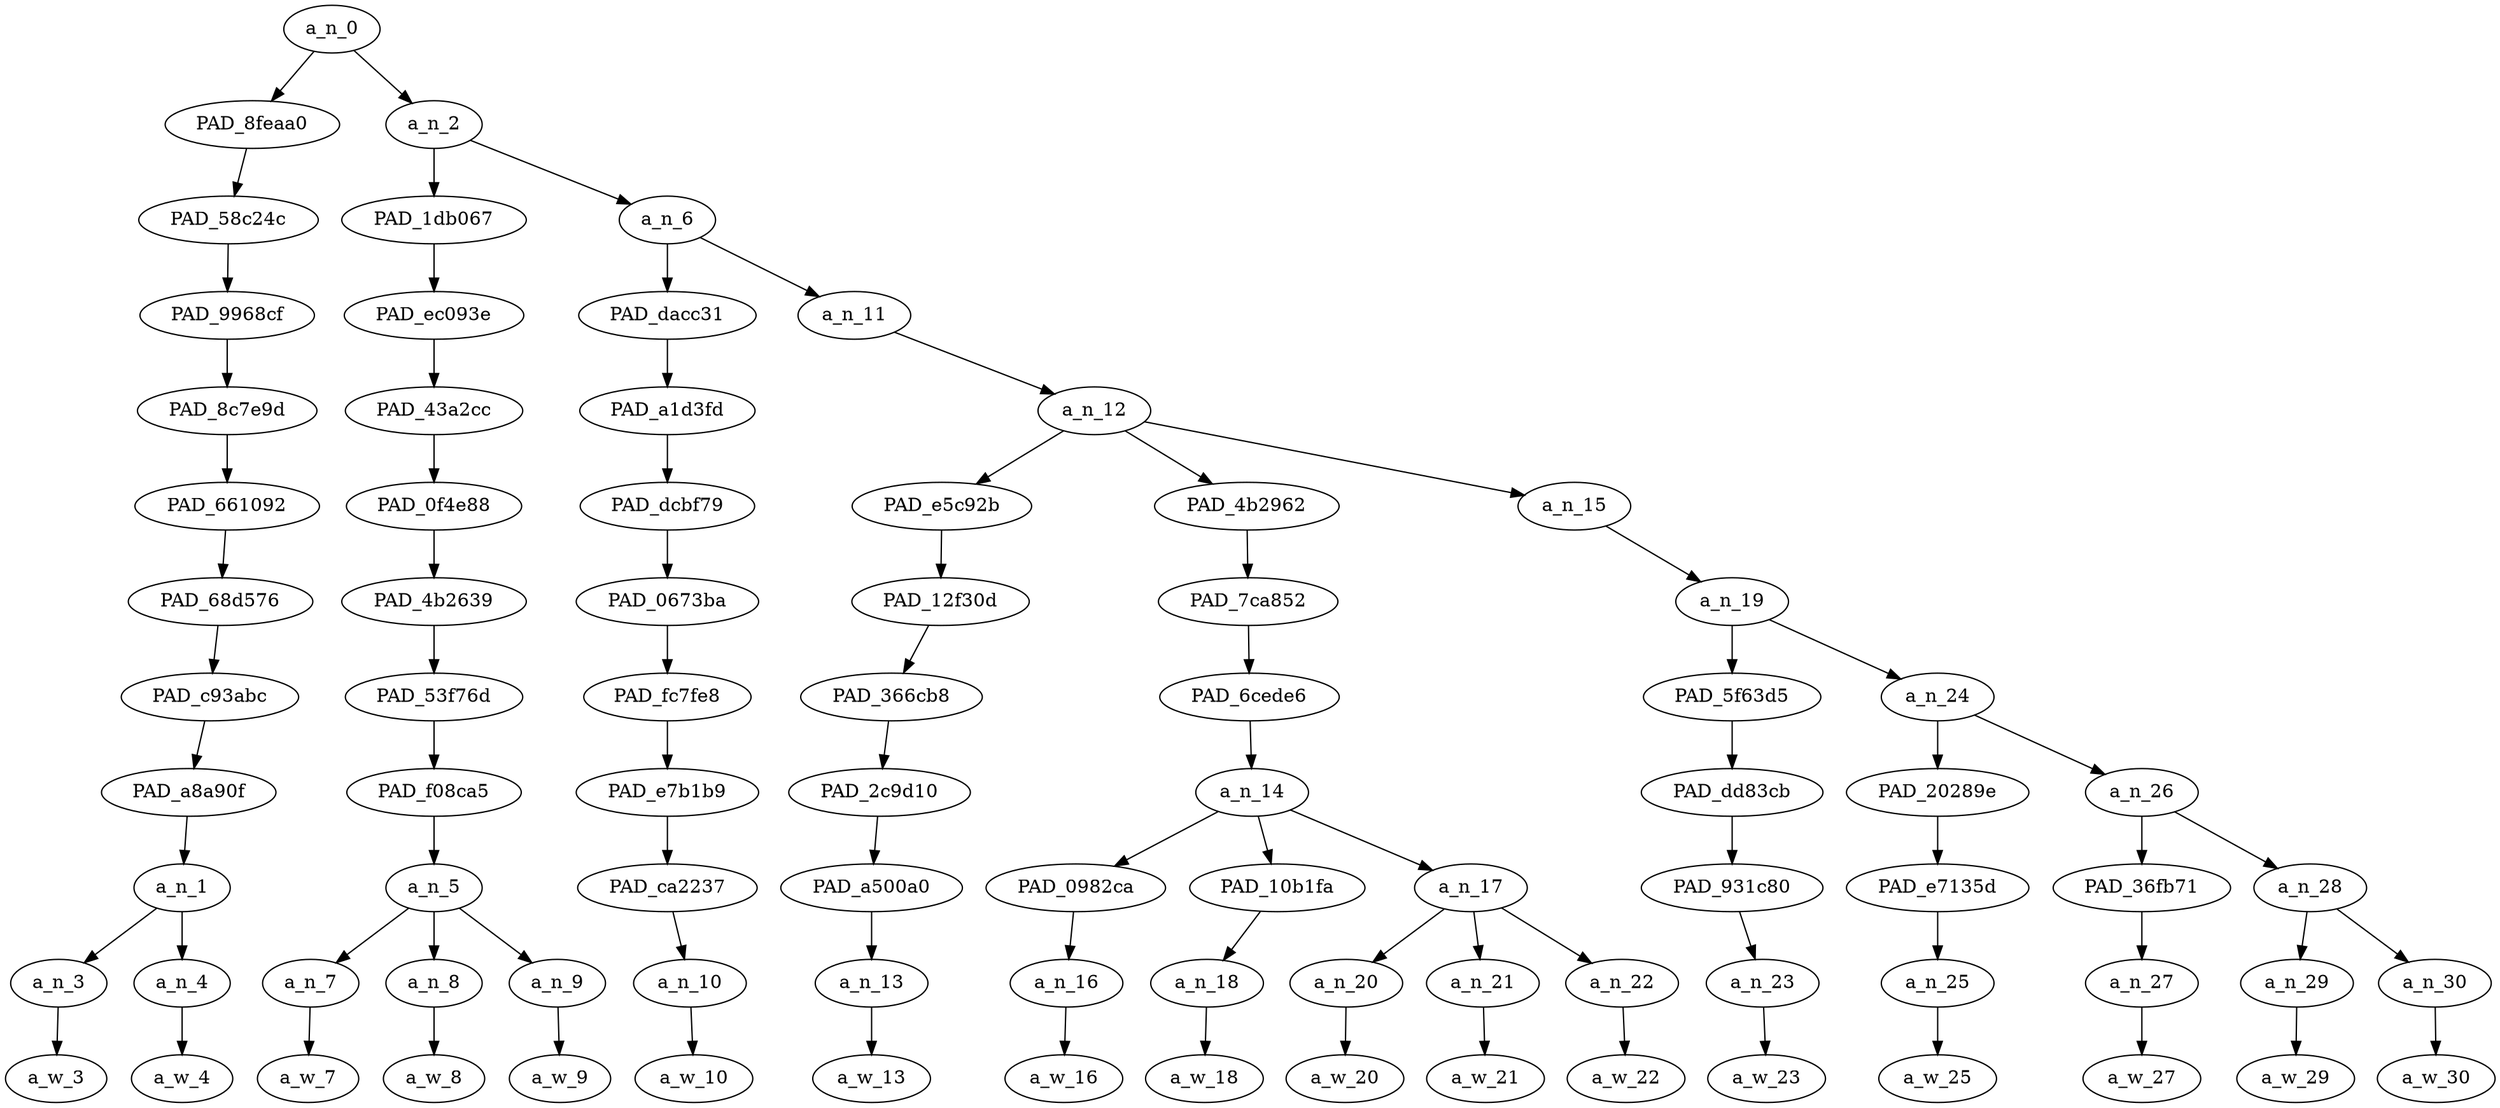 strict digraph "" {
	a_n_0	[div_dir=1,
		index=0,
		level=11,
		pos="2.7890625,11!",
		text_span="[0, 1, 2, 3, 4, 5, 6, 7, 8, 9, 10, 11, 12, 13, 14, 15, 16]",
		value=1.00000002];
	PAD_8feaa0	[div_dir=1,
		index=0,
		level=10,
		pos="0.5,10!",
		text_span="[0, 1]",
		value=0.07974951];
	a_n_0 -> PAD_8feaa0;
	a_n_2	[div_dir=1,
		index=1,
		level=10,
		pos="5.078125,10!",
		text_span="[2, 3, 4, 5, 6, 7, 8, 9, 10, 11, 12, 13, 14, 15, 16]",
		value=0.91944305];
	a_n_0 -> a_n_2;
	PAD_58c24c	[div_dir=1,
		index=0,
		level=9,
		pos="0.5,9!",
		text_span="[0, 1]",
		value=0.07974951];
	PAD_8feaa0 -> PAD_58c24c;
	PAD_9968cf	[div_dir=1,
		index=0,
		level=8,
		pos="0.5,8!",
		text_span="[0, 1]",
		value=0.07974951];
	PAD_58c24c -> PAD_9968cf;
	PAD_8c7e9d	[div_dir=1,
		index=0,
		level=7,
		pos="0.5,7!",
		text_span="[0, 1]",
		value=0.07974951];
	PAD_9968cf -> PAD_8c7e9d;
	PAD_661092	[div_dir=1,
		index=0,
		level=6,
		pos="0.5,6!",
		text_span="[0, 1]",
		value=0.07974951];
	PAD_8c7e9d -> PAD_661092;
	PAD_68d576	[div_dir=1,
		index=0,
		level=5,
		pos="0.5,5!",
		text_span="[0, 1]",
		value=0.07974951];
	PAD_661092 -> PAD_68d576;
	PAD_c93abc	[div_dir=1,
		index=0,
		level=4,
		pos="0.5,4!",
		text_span="[0, 1]",
		value=0.07974951];
	PAD_68d576 -> PAD_c93abc;
	PAD_a8a90f	[div_dir=1,
		index=0,
		level=3,
		pos="0.5,3!",
		text_span="[0, 1]",
		value=0.07974951];
	PAD_c93abc -> PAD_a8a90f;
	a_n_1	[div_dir=1,
		index=0,
		level=2,
		pos="0.5,2!",
		text_span="[0, 1]",
		value=0.07974951];
	PAD_a8a90f -> a_n_1;
	a_n_3	[div_dir=1,
		index=0,
		level=1,
		pos="0.0,1!",
		text_span="[0]",
		value=0.04646621];
	a_n_1 -> a_n_3;
	a_n_4	[div_dir=-1,
		index=1,
		level=1,
		pos="1.0,1!",
		text_span="[1]",
		value=0.03298086];
	a_n_1 -> a_n_4;
	a_w_3	[div_dir=0,
		index=0,
		level=0,
		pos="0,0!",
		text_span="[0]",
		value=ah];
	a_n_3 -> a_w_3;
	a_w_4	[div_dir=0,
		index=1,
		level=0,
		pos="1,0!",
		text_span="[1]",
		value=yes];
	a_n_4 -> a_w_4;
	PAD_1db067	[div_dir=-1,
		index=1,
		level=9,
		pos="3.0,9!",
		text_span="[2, 3, 4]",
		value=0.11157913];
	a_n_2 -> PAD_1db067;
	a_n_6	[div_dir=1,
		index=2,
		level=9,
		pos="7.15625,9!",
		text_span="[5, 6, 7, 8, 9, 10, 11, 12, 13, 14, 15, 16]",
		value=0.80711470];
	a_n_2 -> a_n_6;
	PAD_ec093e	[div_dir=-1,
		index=1,
		level=8,
		pos="3.0,8!",
		text_span="[2, 3, 4]",
		value=0.11157913];
	PAD_1db067 -> PAD_ec093e;
	PAD_43a2cc	[div_dir=-1,
		index=1,
		level=7,
		pos="3.0,7!",
		text_span="[2, 3, 4]",
		value=0.11157913];
	PAD_ec093e -> PAD_43a2cc;
	PAD_0f4e88	[div_dir=-1,
		index=1,
		level=6,
		pos="3.0,6!",
		text_span="[2, 3, 4]",
		value=0.11157913];
	PAD_43a2cc -> PAD_0f4e88;
	PAD_4b2639	[div_dir=-1,
		index=1,
		level=5,
		pos="3.0,5!",
		text_span="[2, 3, 4]",
		value=0.11157913];
	PAD_0f4e88 -> PAD_4b2639;
	PAD_53f76d	[div_dir=-1,
		index=1,
		level=4,
		pos="3.0,4!",
		text_span="[2, 3, 4]",
		value=0.11157913];
	PAD_4b2639 -> PAD_53f76d;
	PAD_f08ca5	[div_dir=-1,
		index=1,
		level=3,
		pos="3.0,3!",
		text_span="[2, 3, 4]",
		value=0.11157913];
	PAD_53f76d -> PAD_f08ca5;
	a_n_5	[div_dir=-1,
		index=1,
		level=2,
		pos="3.0,2!",
		text_span="[2, 3, 4]",
		value=0.11157913];
	PAD_f08ca5 -> a_n_5;
	a_n_7	[div_dir=-1,
		index=2,
		level=1,
		pos="2.0,1!",
		text_span="[2]",
		value=0.02909159];
	a_n_5 -> a_n_7;
	a_n_8	[div_dir=-1,
		index=3,
		level=1,
		pos="3.0,1!",
		text_span="[3]",
		value=0.03126025];
	a_n_5 -> a_n_8;
	a_n_9	[div_dir=-1,
		index=4,
		level=1,
		pos="4.0,1!",
		text_span="[4]",
		value=0.05104668];
	a_n_5 -> a_n_9;
	a_w_7	[div_dir=0,
		index=2,
		level=0,
		pos="2,0!",
		text_span="[2]",
		value=the];
	a_n_7 -> a_w_7;
	a_w_8	[div_dir=0,
		index=3,
		level=0,
		pos="3,0!",
		text_span="[3]",
		value=great];
	a_n_8 -> a_w_8;
	a_w_9	[div_dir=0,
		index=4,
		level=0,
		pos="4,0!",
		text_span="[4]",
		value=poem];
	a_n_9 -> a_w_9;
	PAD_dacc31	[div_dir=-1,
		index=2,
		level=8,
		pos="5.0,8!",
		text_span="[5]",
		value=0.02760914];
	a_n_6 -> PAD_dacc31;
	a_n_11	[div_dir=1,
		index=3,
		level=8,
		pos="9.3125,8!",
		text_span="[6, 7, 8, 9, 10, 11, 12, 13, 14, 15, 16]",
		value=0.77859480];
	a_n_6 -> a_n_11;
	PAD_a1d3fd	[div_dir=-1,
		index=2,
		level=7,
		pos="5.0,7!",
		text_span="[5]",
		value=0.02760914];
	PAD_dacc31 -> PAD_a1d3fd;
	PAD_dcbf79	[div_dir=-1,
		index=2,
		level=6,
		pos="5.0,6!",
		text_span="[5]",
		value=0.02760914];
	PAD_a1d3fd -> PAD_dcbf79;
	PAD_0673ba	[div_dir=-1,
		index=2,
		level=5,
		pos="5.0,5!",
		text_span="[5]",
		value=0.02760914];
	PAD_dcbf79 -> PAD_0673ba;
	PAD_fc7fe8	[div_dir=-1,
		index=2,
		level=4,
		pos="5.0,4!",
		text_span="[5]",
		value=0.02760914];
	PAD_0673ba -> PAD_fc7fe8;
	PAD_e7b1b9	[div_dir=-1,
		index=2,
		level=3,
		pos="5.0,3!",
		text_span="[5]",
		value=0.02760914];
	PAD_fc7fe8 -> PAD_e7b1b9;
	PAD_ca2237	[div_dir=-1,
		index=2,
		level=2,
		pos="5.0,2!",
		text_span="[5]",
		value=0.02760914];
	PAD_e7b1b9 -> PAD_ca2237;
	a_n_10	[div_dir=-1,
		index=5,
		level=1,
		pos="5.0,1!",
		text_span="[5]",
		value=0.02760914];
	PAD_ca2237 -> a_n_10;
	a_w_10	[div_dir=0,
		index=5,
		level=0,
		pos="5,0!",
		text_span="[5]",
		value=that];
	a_n_10 -> a_w_10;
	a_n_12	[div_dir=1,
		index=3,
		level=7,
		pos="9.3125,7!",
		text_span="[6, 7, 8, 9, 10, 11, 12, 13, 14, 15, 16]",
		value=0.77761542];
	a_n_11 -> a_n_12;
	PAD_e5c92b	[div_dir=1,
		index=3,
		level=6,
		pos="6.0,6!",
		text_span="[6]",
		value=0.04194342];
	a_n_12 -> PAD_e5c92b;
	PAD_4b2962	[div_dir=1,
		index=4,
		level=6,
		pos="9.0,6!",
		text_span="[7, 8, 9, 10, 11]",
		value=0.55467150];
	a_n_12 -> PAD_4b2962;
	a_n_15	[div_dir=1,
		index=5,
		level=6,
		pos="12.9375,6!",
		text_span="[12, 13, 14, 15, 16]",
		value=0.18002112];
	a_n_12 -> a_n_15;
	PAD_12f30d	[div_dir=1,
		index=3,
		level=5,
		pos="6.0,5!",
		text_span="[6]",
		value=0.04194342];
	PAD_e5c92b -> PAD_12f30d;
	PAD_366cb8	[div_dir=1,
		index=3,
		level=4,
		pos="6.0,4!",
		text_span="[6]",
		value=0.04194342];
	PAD_12f30d -> PAD_366cb8;
	PAD_2c9d10	[div_dir=1,
		index=3,
		level=3,
		pos="6.0,3!",
		text_span="[6]",
		value=0.04194342];
	PAD_366cb8 -> PAD_2c9d10;
	PAD_a500a0	[div_dir=1,
		index=3,
		level=2,
		pos="6.0,2!",
		text_span="[6]",
		value=0.04194342];
	PAD_2c9d10 -> PAD_a500a0;
	a_n_13	[div_dir=1,
		index=6,
		level=1,
		pos="6.0,1!",
		text_span="[6]",
		value=0.04194342];
	PAD_a500a0 -> a_n_13;
	a_w_13	[div_dir=0,
		index=6,
		level=0,
		pos="6,0!",
		text_span="[6]",
		value=invites];
	a_n_13 -> a_w_13;
	PAD_7ca852	[div_dir=1,
		index=4,
		level=5,
		pos="9.0,5!",
		text_span="[7, 8, 9, 10, 11]",
		value=0.55467150];
	PAD_4b2962 -> PAD_7ca852;
	PAD_6cede6	[div_dir=1,
		index=4,
		level=4,
		pos="9.0,4!",
		text_span="[7, 8, 9, 10, 11]",
		value=0.55467150];
	PAD_7ca852 -> PAD_6cede6;
	a_n_14	[div_dir=1,
		index=4,
		level=3,
		pos="9.0,3!",
		text_span="[7, 8, 9, 10, 11]",
		value=0.55467150];
	PAD_6cede6 -> a_n_14;
	PAD_0982ca	[div_dir=1,
		index=4,
		level=2,
		pos="7.0,2!",
		text_span="[7]",
		value=0.03597619];
	a_n_14 -> PAD_0982ca;
	PAD_10b1fa	[div_dir=1,
		index=6,
		level=2,
		pos="11.0,2!",
		text_span="[11]",
		value=0.33666175];
	a_n_14 -> PAD_10b1fa;
	a_n_17	[div_dir=1,
		index=5,
		level=2,
		pos="9.0,2!",
		text_span="[8, 9, 10]",
		value=0.18090615];
	a_n_14 -> a_n_17;
	a_n_16	[div_dir=1,
		index=7,
		level=1,
		pos="7.0,1!",
		text_span="[7]",
		value=0.03597619];
	PAD_0982ca -> a_n_16;
	a_w_16	[div_dir=0,
		index=7,
		level=0,
		pos="7,0!",
		text_span="[7]",
		value=every];
	a_n_16 -> a_w_16;
	a_n_18	[div_dir=1,
		index=11,
		level=1,
		pos="11.0,1!",
		text_span="[11]",
		value=0.33666175];
	PAD_10b1fa -> a_n_18;
	a_w_18	[div_dir=0,
		index=11,
		level=0,
		pos="11,0!",
		text_span="[11]",
		value=shitskin];
	a_n_18 -> a_w_18;
	a_n_20	[div_dir=1,
		index=8,
		level=1,
		pos="8.0,1!",
		text_span="[8]",
		value=0.03085431];
	a_n_17 -> a_n_20;
	a_n_21	[div_dir=1,
		index=9,
		level=1,
		pos="9.0,1!",
		text_span="[9]",
		value=0.05383731];
	a_n_17 -> a_n_21;
	a_n_22	[div_dir=-1,
		index=10,
		level=1,
		pos="10.0,1!",
		text_span="[10]",
		value=0.09618328];
	a_n_17 -> a_n_22;
	a_w_20	[div_dir=0,
		index=8,
		level=0,
		pos="8,0!",
		text_span="[8]",
		value=3];
	a_n_20 -> a_w_20;
	a_w_21	[div_dir=0,
		index=9,
		level=0,
		pos="9,0!",
		text_span="[9]",
		value=rd];
	a_n_21 -> a_w_21;
	a_w_22	[div_dir=0,
		index=10,
		level=0,
		pos="10,0!",
		text_span="[10]",
		value=world];
	a_n_22 -> a_w_22;
	a_n_19	[div_dir=1,
		index=5,
		level=5,
		pos="12.9375,5!",
		text_span="[12, 13, 14, 15, 16]",
		value=0.17987227];
	a_n_15 -> a_n_19;
	PAD_5f63d5	[div_dir=1,
		index=5,
		level=4,
		pos="12.0,4!",
		text_span="[12]",
		value=0.05032643];
	a_n_19 -> PAD_5f63d5;
	a_n_24	[div_dir=1,
		index=6,
		level=4,
		pos="13.875,4!",
		text_span="[13, 14, 15, 16]",
		value=0.12939699];
	a_n_19 -> a_n_24;
	PAD_dd83cb	[div_dir=1,
		index=5,
		level=3,
		pos="12.0,3!",
		text_span="[12]",
		value=0.05032643];
	PAD_5f63d5 -> PAD_dd83cb;
	PAD_931c80	[div_dir=1,
		index=7,
		level=2,
		pos="12.0,2!",
		text_span="[12]",
		value=0.05032643];
	PAD_dd83cb -> PAD_931c80;
	a_n_23	[div_dir=1,
		index=12,
		level=1,
		pos="12.0,1!",
		text_span="[12]",
		value=0.05032643];
	PAD_931c80 -> a_n_23;
	a_w_23	[div_dir=0,
		index=12,
		level=0,
		pos="12,0!",
		text_span="[12]",
		value=to];
	a_n_23 -> a_w_23;
	PAD_20289e	[div_dir=-1,
		index=6,
		level=3,
		pos="13.0,3!",
		text_span="[13]",
		value=0.02511798];
	a_n_24 -> PAD_20289e;
	a_n_26	[div_dir=1,
		index=7,
		level=3,
		pos="14.75,3!",
		text_span="[14, 15, 16]",
		value=0.10412315];
	a_n_24 -> a_n_26;
	PAD_e7135d	[div_dir=-1,
		index=8,
		level=2,
		pos="13.0,2!",
		text_span="[13]",
		value=0.02511798];
	PAD_20289e -> PAD_e7135d;
	a_n_25	[div_dir=-1,
		index=13,
		level=1,
		pos="13.0,1!",
		text_span="[13]",
		value=0.02511798];
	PAD_e7135d -> a_n_25;
	a_w_25	[div_dir=0,
		index=13,
		level=0,
		pos="13,0!",
		text_span="[13]",
		value=come];
	a_n_25 -> a_w_25;
	PAD_36fb71	[div_dir=-1,
		index=9,
		level=2,
		pos="14.0,2!",
		text_span="[14]",
		value=0.02110155];
	a_n_26 -> PAD_36fb71;
	a_n_28	[div_dir=1,
		index=10,
		level=2,
		pos="15.5,2!",
		text_span="[15, 16]",
		value=0.08281403];
	a_n_26 -> a_n_28;
	a_n_27	[div_dir=-1,
		index=14,
		level=1,
		pos="14.0,1!",
		text_span="[14]",
		value=0.02110155];
	PAD_36fb71 -> a_n_27;
	a_w_27	[div_dir=0,
		index=14,
		level=0,
		pos="14,0!",
		text_span="[14]",
		value=to1];
	a_n_27 -> a_w_27;
	a_n_29	[div_dir=1,
		index=15,
		level=1,
		pos="15.0,1!",
		text_span="[15]",
		value=0.02892729];
	a_n_28 -> a_n_29;
	a_n_30	[div_dir=1,
		index=16,
		level=1,
		pos="16.0,1!",
		text_span="[16]",
		value=0.05353802];
	a_n_28 -> a_n_30;
	a_w_29	[div_dir=0,
		index=15,
		level=0,
		pos="15,0!",
		text_span="[15]",
		value=our];
	a_n_29 -> a_w_29;
	a_w_30	[div_dir=0,
		index=16,
		level=0,
		pos="16,0!",
		text_span="[16]",
		value=shores];
	a_n_30 -> a_w_30;
}
